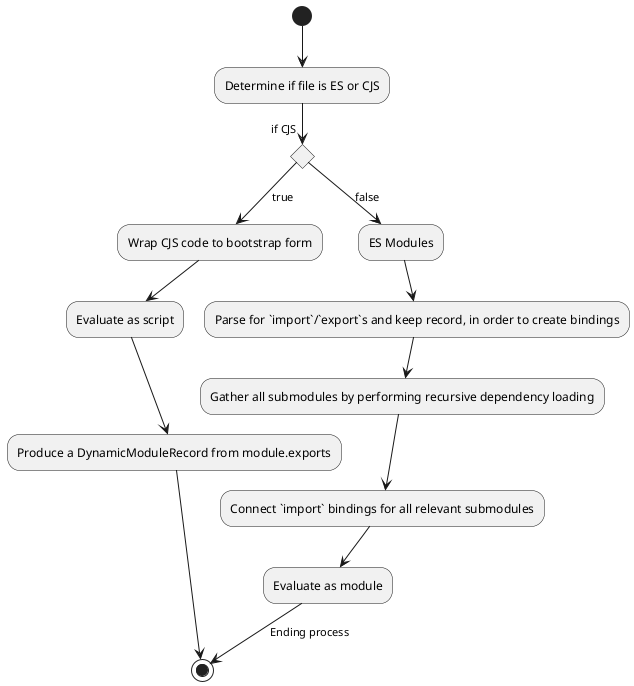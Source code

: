 @startuml
(*) --> "Determine if file is ES or CJS"

if "if CJS" then
  --> [true] "Wrap CJS code to bootstrap form"
  --> "Evaluate as script"
  --> "Produce a DynamicModuleRecord from module.exports"
  -right-> (*)
else
  -->[false] "ES Modules"
  --> "Parse for `import`/`export`s and keep record, in order to create bindings"
  --> "Gather all submodules by performing recursive dependency loading"
  --> "Connect `import` bindings for all relevant submodules"
  --> "Evaluate as module"
  -->[Ending process] (*)
endif

@enduml
